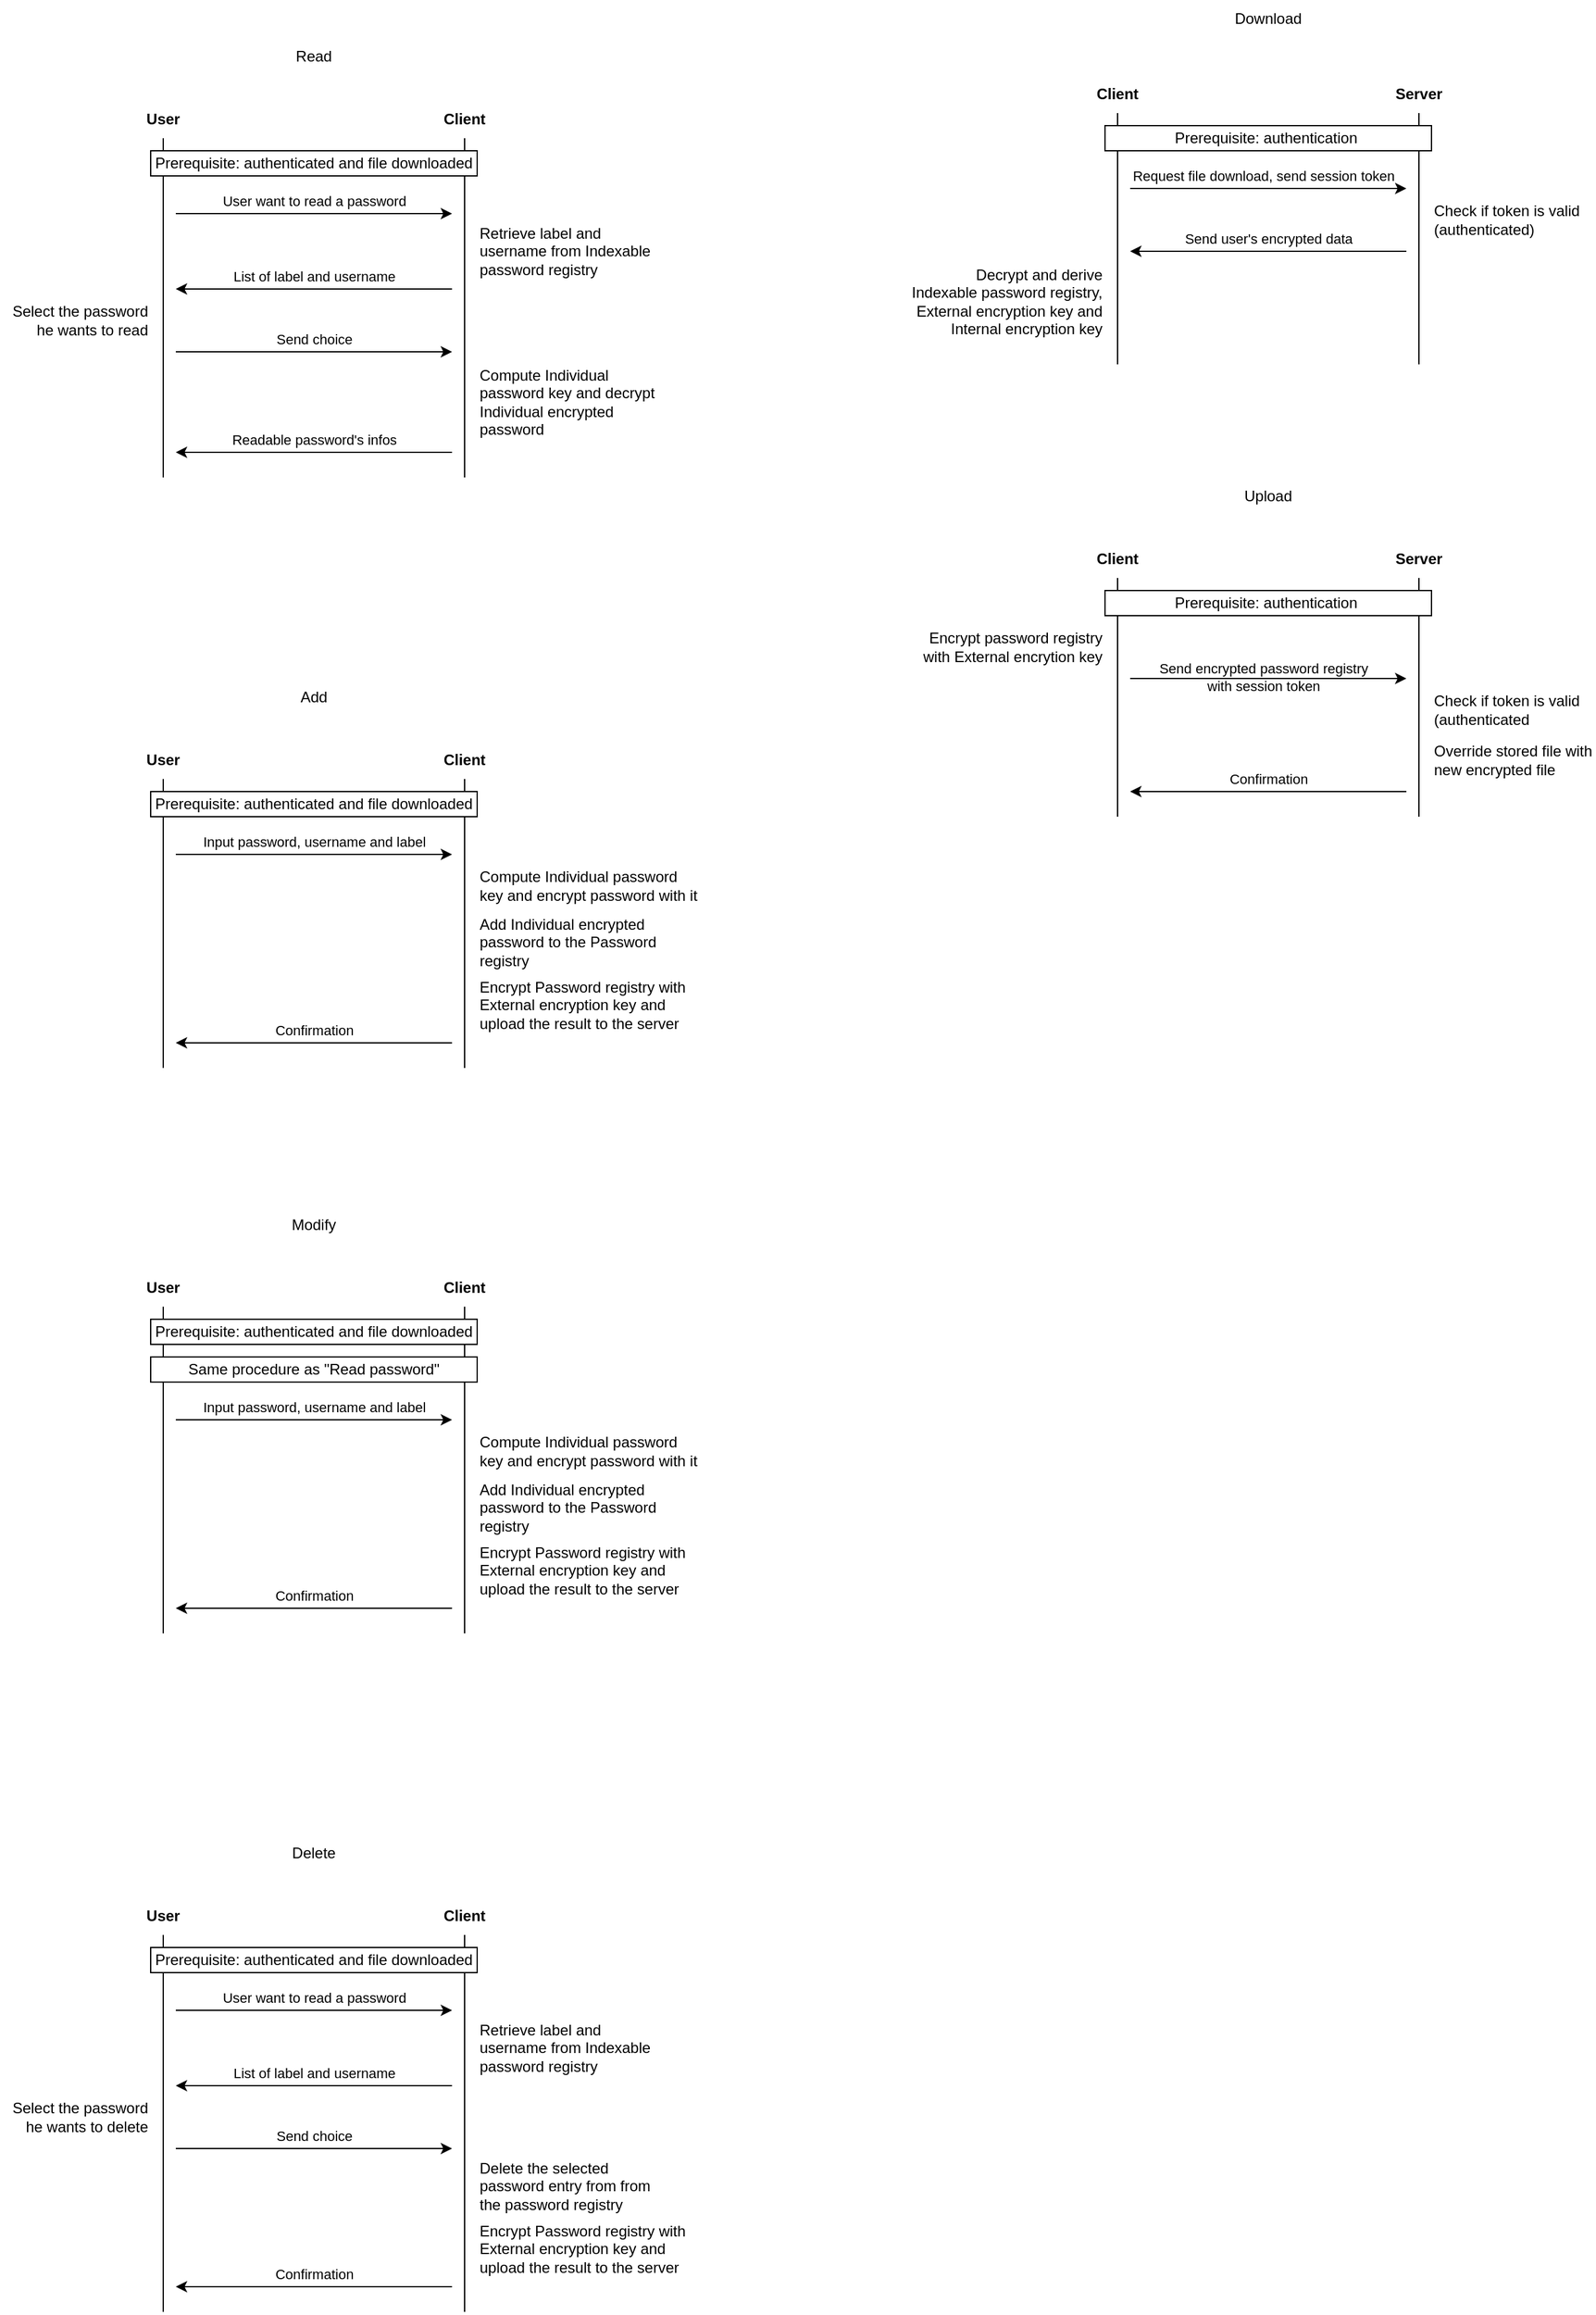 <mxfile version="16.0.3" type="device"><diagram id="xi-ua9bSNLlEJ8gw3VJK" name="Page-1"><mxGraphModel dx="1205" dy="1785" grid="1" gridSize="10" guides="1" tooltips="1" connect="1" arrows="1" fold="1" page="1" pageScale="1" pageWidth="827" pageHeight="1169" math="0" shadow="0"><root><mxCell id="0"/><mxCell id="1" parent="0"/><mxCell id="cC4LJfOHujo3h2dFxIUL-6" value="" style="endArrow=none;html=1;rounded=0;" edge="1" parent="1"><mxGeometry width="50" height="50" relative="1" as="geometry"><mxPoint x="480" y="280" as="sourcePoint"/><mxPoint x="480" y="80" as="targetPoint"/></mxGeometry></mxCell><mxCell id="cC4LJfOHujo3h2dFxIUL-7" value="Client" style="text;html=1;strokeColor=none;fillColor=none;align=center;verticalAlign=middle;whiteSpace=wrap;rounded=0;fontStyle=1" vertex="1" parent="1"><mxGeometry x="440" y="50" width="80" height="30" as="geometry"/></mxCell><mxCell id="cC4LJfOHujo3h2dFxIUL-8" value="" style="endArrow=none;html=1;rounded=0;" edge="1" parent="1"><mxGeometry width="50" height="50" relative="1" as="geometry"><mxPoint x="720" y="280" as="sourcePoint"/><mxPoint x="720" y="80" as="targetPoint"/></mxGeometry></mxCell><mxCell id="cC4LJfOHujo3h2dFxIUL-9" value="Server" style="text;html=1;strokeColor=none;fillColor=none;align=center;verticalAlign=middle;whiteSpace=wrap;rounded=0;fontStyle=1" vertex="1" parent="1"><mxGeometry x="680" y="50" width="80" height="30" as="geometry"/></mxCell><mxCell id="cC4LJfOHujo3h2dFxIUL-10" value="" style="endArrow=classic;html=1;rounded=0;" edge="1" parent="1"><mxGeometry width="50" height="50" relative="1" as="geometry"><mxPoint x="490" y="140" as="sourcePoint"/><mxPoint x="710" y="140" as="targetPoint"/></mxGeometry></mxCell><mxCell id="cC4LJfOHujo3h2dFxIUL-11" value="Request file download, send session token" style="edgeLabel;html=1;align=center;verticalAlign=middle;resizable=0;points=[];" vertex="1" connectable="0" parent="cC4LJfOHujo3h2dFxIUL-10"><mxGeometry x="-0.446" relative="1" as="geometry"><mxPoint x="45" y="-10" as="offset"/></mxGeometry></mxCell><mxCell id="cC4LJfOHujo3h2dFxIUL-12" value="Prerequisite: authentication&amp;nbsp;" style="rounded=0;whiteSpace=wrap;html=1;" vertex="1" parent="1"><mxGeometry x="470" y="90" width="260" height="20" as="geometry"/></mxCell><mxCell id="cC4LJfOHujo3h2dFxIUL-15" value="Check if token is valid (authenticated)" style="text;html=1;strokeColor=none;fillColor=none;align=left;verticalAlign=middle;whiteSpace=wrap;rounded=0;" vertex="1" parent="1"><mxGeometry x="730" y="150" width="120" height="30" as="geometry"/></mxCell><mxCell id="cC4LJfOHujo3h2dFxIUL-16" value="Send user's encrypted data" style="endArrow=classic;html=1;rounded=0;" edge="1" parent="1"><mxGeometry y="-10" width="50" height="50" relative="1" as="geometry"><mxPoint x="710" y="190" as="sourcePoint"/><mxPoint x="490" y="190" as="targetPoint"/><mxPoint as="offset"/></mxGeometry></mxCell><mxCell id="cC4LJfOHujo3h2dFxIUL-17" value="Decrypt and derive&lt;br&gt;Indexable password registry,&lt;br&gt;External encryption key and Internal encryption key" style="text;html=1;strokeColor=none;fillColor=none;align=right;verticalAlign=middle;whiteSpace=wrap;rounded=0;" vertex="1" parent="1"><mxGeometry x="310" y="200" width="160" height="60" as="geometry"/></mxCell><mxCell id="cC4LJfOHujo3h2dFxIUL-18" value="" style="endArrow=none;html=1;rounded=0;" edge="1" parent="1"><mxGeometry width="50" height="50" relative="1" as="geometry"><mxPoint x="480" y="640" as="sourcePoint"/><mxPoint x="480" y="450" as="targetPoint"/></mxGeometry></mxCell><mxCell id="cC4LJfOHujo3h2dFxIUL-19" value="Client" style="text;html=1;strokeColor=none;fillColor=none;align=center;verticalAlign=middle;whiteSpace=wrap;rounded=0;fontStyle=1" vertex="1" parent="1"><mxGeometry x="440" y="420" width="80" height="30" as="geometry"/></mxCell><mxCell id="cC4LJfOHujo3h2dFxIUL-20" value="" style="endArrow=none;html=1;rounded=0;" edge="1" parent="1"><mxGeometry width="50" height="50" relative="1" as="geometry"><mxPoint x="720" y="640" as="sourcePoint"/><mxPoint x="720" y="450" as="targetPoint"/></mxGeometry></mxCell><mxCell id="cC4LJfOHujo3h2dFxIUL-21" value="Server" style="text;html=1;strokeColor=none;fillColor=none;align=center;verticalAlign=middle;whiteSpace=wrap;rounded=0;fontStyle=1" vertex="1" parent="1"><mxGeometry x="680" y="420" width="80" height="30" as="geometry"/></mxCell><mxCell id="cC4LJfOHujo3h2dFxIUL-22" value="" style="endArrow=classic;html=1;rounded=0;" edge="1" parent="1"><mxGeometry width="50" height="50" relative="1" as="geometry"><mxPoint x="490" y="530" as="sourcePoint"/><mxPoint x="710" y="530" as="targetPoint"/></mxGeometry></mxCell><mxCell id="cC4LJfOHujo3h2dFxIUL-23" value="Send encrypted password registry&lt;br&gt;with session token" style="edgeLabel;html=1;align=center;verticalAlign=middle;resizable=0;points=[];labelBackgroundColor=none;" vertex="1" connectable="0" parent="cC4LJfOHujo3h2dFxIUL-22"><mxGeometry x="-0.446" relative="1" as="geometry"><mxPoint x="45" y="-1" as="offset"/></mxGeometry></mxCell><mxCell id="cC4LJfOHujo3h2dFxIUL-24" value="Prerequisite: authentication&amp;nbsp;" style="rounded=0;whiteSpace=wrap;html=1;" vertex="1" parent="1"><mxGeometry x="470" y="460" width="260" height="20" as="geometry"/></mxCell><mxCell id="cC4LJfOHujo3h2dFxIUL-25" value="Check if token is valid (authenticated" style="text;html=1;strokeColor=none;fillColor=none;align=left;verticalAlign=middle;whiteSpace=wrap;rounded=0;" vertex="1" parent="1"><mxGeometry x="730" y="540" width="120" height="30" as="geometry"/></mxCell><mxCell id="cC4LJfOHujo3h2dFxIUL-26" value="Confirmation" style="endArrow=classic;html=1;rounded=0;" edge="1" parent="1"><mxGeometry y="-10" width="50" height="50" relative="1" as="geometry"><mxPoint x="710" y="620" as="sourcePoint"/><mxPoint x="490" y="620" as="targetPoint"/><mxPoint as="offset"/></mxGeometry></mxCell><mxCell id="cC4LJfOHujo3h2dFxIUL-27" value="Encrypt password registry with External encrytion key" style="text;html=1;strokeColor=none;fillColor=none;align=right;verticalAlign=middle;whiteSpace=wrap;rounded=0;" vertex="1" parent="1"><mxGeometry x="310" y="490" width="160" height="30" as="geometry"/></mxCell><mxCell id="cC4LJfOHujo3h2dFxIUL-28" value="Download" style="text;html=1;strokeColor=none;fillColor=none;align=center;verticalAlign=middle;whiteSpace=wrap;rounded=0;" vertex="1" parent="1"><mxGeometry x="570" y="-10" width="60" height="30" as="geometry"/></mxCell><mxCell id="cC4LJfOHujo3h2dFxIUL-29" value="Upload" style="text;html=1;strokeColor=none;fillColor=none;align=center;verticalAlign=middle;whiteSpace=wrap;rounded=0;" vertex="1" parent="1"><mxGeometry x="570" y="370" width="60" height="30" as="geometry"/></mxCell><mxCell id="cC4LJfOHujo3h2dFxIUL-30" value="Override stored file with new encrypted file" style="text;html=1;strokeColor=none;fillColor=none;align=left;verticalAlign=middle;whiteSpace=wrap;rounded=0;" vertex="1" parent="1"><mxGeometry x="730" y="580" width="130" height="30" as="geometry"/></mxCell><mxCell id="cC4LJfOHujo3h2dFxIUL-31" value="" style="endArrow=none;html=1;rounded=0;" edge="1" parent="1"><mxGeometry width="50" height="50" relative="1" as="geometry"><mxPoint x="-280" y="370" as="sourcePoint"/><mxPoint x="-280.0" y="100" as="targetPoint"/></mxGeometry></mxCell><mxCell id="cC4LJfOHujo3h2dFxIUL-32" value="User" style="text;html=1;strokeColor=none;fillColor=none;align=center;verticalAlign=middle;whiteSpace=wrap;rounded=0;fontStyle=1" vertex="1" parent="1"><mxGeometry x="-320" y="70" width="80" height="30" as="geometry"/></mxCell><mxCell id="cC4LJfOHujo3h2dFxIUL-33" value="" style="endArrow=none;html=1;rounded=0;" edge="1" parent="1"><mxGeometry width="50" height="50" relative="1" as="geometry"><mxPoint x="-40" y="370" as="sourcePoint"/><mxPoint x="-40" y="100" as="targetPoint"/></mxGeometry></mxCell><mxCell id="cC4LJfOHujo3h2dFxIUL-34" value="Client" style="text;html=1;strokeColor=none;fillColor=none;align=center;verticalAlign=middle;whiteSpace=wrap;rounded=0;fontStyle=1" vertex="1" parent="1"><mxGeometry x="-80" y="70" width="80" height="30" as="geometry"/></mxCell><mxCell id="cC4LJfOHujo3h2dFxIUL-35" value="" style="endArrow=classic;html=1;rounded=0;" edge="1" parent="1"><mxGeometry width="50" height="50" relative="1" as="geometry"><mxPoint x="-270.0" y="160" as="sourcePoint"/><mxPoint x="-50" y="160" as="targetPoint"/></mxGeometry></mxCell><mxCell id="cC4LJfOHujo3h2dFxIUL-36" value="User want to read a password" style="edgeLabel;html=1;align=center;verticalAlign=middle;resizable=0;points=[];labelBackgroundColor=none;" vertex="1" connectable="0" parent="cC4LJfOHujo3h2dFxIUL-35"><mxGeometry x="-0.446" relative="1" as="geometry"><mxPoint x="49" y="-10" as="offset"/></mxGeometry></mxCell><mxCell id="cC4LJfOHujo3h2dFxIUL-37" value="Prerequisite: authenticated and file downloaded" style="rounded=0;whiteSpace=wrap;html=1;" vertex="1" parent="1"><mxGeometry x="-290" y="110" width="260" height="20" as="geometry"/></mxCell><mxCell id="cC4LJfOHujo3h2dFxIUL-39" value="List of label and username" style="endArrow=classic;html=1;rounded=0;" edge="1" parent="1"><mxGeometry y="-10" width="50" height="50" relative="1" as="geometry"><mxPoint x="-50" y="220" as="sourcePoint"/><mxPoint x="-270.0" y="220" as="targetPoint"/><mxPoint as="offset"/></mxGeometry></mxCell><mxCell id="cC4LJfOHujo3h2dFxIUL-41" value="Read" style="text;html=1;strokeColor=none;fillColor=none;align=center;verticalAlign=middle;whiteSpace=wrap;rounded=0;" vertex="1" parent="1"><mxGeometry x="-190" y="20" width="60" height="30" as="geometry"/></mxCell><mxCell id="cC4LJfOHujo3h2dFxIUL-42" value="Retrieve label and username from Indexable password registry" style="text;html=1;strokeColor=none;fillColor=none;align=left;verticalAlign=middle;whiteSpace=wrap;rounded=0;" vertex="1" parent="1"><mxGeometry x="-30" y="170" width="150" height="40" as="geometry"/></mxCell><mxCell id="cC4LJfOHujo3h2dFxIUL-43" value="Select the password he wants to read" style="text;html=1;strokeColor=none;fillColor=none;align=right;verticalAlign=middle;whiteSpace=wrap;rounded=0;" vertex="1" parent="1"><mxGeometry x="-410" y="230" width="120" height="30" as="geometry"/></mxCell><mxCell id="cC4LJfOHujo3h2dFxIUL-44" value="" style="endArrow=classic;html=1;rounded=0;" edge="1" parent="1"><mxGeometry width="50" height="50" relative="1" as="geometry"><mxPoint x="-270.0" y="270.0" as="sourcePoint"/><mxPoint x="-50" y="270.0" as="targetPoint"/></mxGeometry></mxCell><mxCell id="cC4LJfOHujo3h2dFxIUL-45" value="Send choice" style="edgeLabel;html=1;align=center;verticalAlign=middle;resizable=0;points=[];labelBackgroundColor=none;" vertex="1" connectable="0" parent="cC4LJfOHujo3h2dFxIUL-44"><mxGeometry x="-0.446" relative="1" as="geometry"><mxPoint x="49" y="-10" as="offset"/></mxGeometry></mxCell><mxCell id="cC4LJfOHujo3h2dFxIUL-46" value="Readable password's infos" style="endArrow=classic;html=1;rounded=0;" edge="1" parent="1"><mxGeometry y="-10" width="50" height="50" relative="1" as="geometry"><mxPoint x="-50" y="350" as="sourcePoint"/><mxPoint x="-270.0" y="350" as="targetPoint"/><mxPoint as="offset"/></mxGeometry></mxCell><mxCell id="cC4LJfOHujo3h2dFxIUL-48" value="Compute Individual password key and decrypt Individual encrypted password" style="text;html=1;strokeColor=none;fillColor=none;align=left;verticalAlign=middle;whiteSpace=wrap;rounded=0;" vertex="1" parent="1"><mxGeometry x="-30" y="280" width="150" height="60" as="geometry"/></mxCell><mxCell id="cC4LJfOHujo3h2dFxIUL-83" value="" style="endArrow=none;html=1;rounded=0;" edge="1" parent="1"><mxGeometry width="50" height="50" relative="1" as="geometry"><mxPoint x="-280" y="840" as="sourcePoint"/><mxPoint x="-280" y="610" as="targetPoint"/></mxGeometry></mxCell><mxCell id="cC4LJfOHujo3h2dFxIUL-84" value="User" style="text;html=1;strokeColor=none;fillColor=none;align=center;verticalAlign=middle;whiteSpace=wrap;rounded=0;fontStyle=1" vertex="1" parent="1"><mxGeometry x="-320" y="580" width="80" height="30" as="geometry"/></mxCell><mxCell id="cC4LJfOHujo3h2dFxIUL-85" value="" style="endArrow=none;html=1;rounded=0;" edge="1" parent="1"><mxGeometry width="50" height="50" relative="1" as="geometry"><mxPoint x="-40" y="840" as="sourcePoint"/><mxPoint x="-40" y="610" as="targetPoint"/></mxGeometry></mxCell><mxCell id="cC4LJfOHujo3h2dFxIUL-86" value="Client" style="text;html=1;strokeColor=none;fillColor=none;align=center;verticalAlign=middle;whiteSpace=wrap;rounded=0;fontStyle=1" vertex="1" parent="1"><mxGeometry x="-80" y="580" width="80" height="30" as="geometry"/></mxCell><mxCell id="cC4LJfOHujo3h2dFxIUL-87" value="" style="endArrow=classic;html=1;rounded=0;" edge="1" parent="1"><mxGeometry width="50" height="50" relative="1" as="geometry"><mxPoint x="-270" y="670" as="sourcePoint"/><mxPoint x="-50" y="670" as="targetPoint"/></mxGeometry></mxCell><mxCell id="cC4LJfOHujo3h2dFxIUL-88" value="Input password, username and label" style="edgeLabel;html=1;align=center;verticalAlign=middle;resizable=0;points=[];labelBackgroundColor=none;" vertex="1" connectable="0" parent="cC4LJfOHujo3h2dFxIUL-87"><mxGeometry x="-0.446" relative="1" as="geometry"><mxPoint x="49" y="-10" as="offset"/></mxGeometry></mxCell><mxCell id="cC4LJfOHujo3h2dFxIUL-89" value="Prerequisite: authenticated and file downloaded" style="rounded=0;whiteSpace=wrap;html=1;" vertex="1" parent="1"><mxGeometry x="-290" y="620" width="260" height="20" as="geometry"/></mxCell><mxCell id="cC4LJfOHujo3h2dFxIUL-90" value="Confirmation" style="endArrow=classic;html=1;rounded=0;" edge="1" parent="1"><mxGeometry y="-10" width="50" height="50" relative="1" as="geometry"><mxPoint x="-50" y="820" as="sourcePoint"/><mxPoint x="-270" y="820" as="targetPoint"/><mxPoint as="offset"/></mxGeometry></mxCell><mxCell id="cC4LJfOHujo3h2dFxIUL-92" value="Add" style="text;html=1;strokeColor=none;fillColor=none;align=center;verticalAlign=middle;whiteSpace=wrap;rounded=0;" vertex="1" parent="1"><mxGeometry x="-190" y="530" width="60" height="30" as="geometry"/></mxCell><mxCell id="cC4LJfOHujo3h2dFxIUL-98" value="Compute Individual password key and encrypt password with it" style="text;html=1;strokeColor=none;fillColor=none;align=left;verticalAlign=middle;whiteSpace=wrap;rounded=0;" vertex="1" parent="1"><mxGeometry x="-30" y="680" width="180" height="30" as="geometry"/></mxCell><mxCell id="cC4LJfOHujo3h2dFxIUL-100" value="Add Individual encrypted password to the Password registry" style="text;html=1;strokeColor=none;fillColor=none;align=left;verticalAlign=middle;whiteSpace=wrap;rounded=0;" vertex="1" parent="1"><mxGeometry x="-30" y="720" width="180" height="40" as="geometry"/></mxCell><mxCell id="cC4LJfOHujo3h2dFxIUL-101" value="Encrypt Password registry with External encryption key and upload the result to the server" style="text;html=1;strokeColor=none;fillColor=none;align=left;verticalAlign=middle;whiteSpace=wrap;rounded=0;" vertex="1" parent="1"><mxGeometry x="-30" y="770" width="180" height="40" as="geometry"/></mxCell><mxCell id="cC4LJfOHujo3h2dFxIUL-102" value="" style="endArrow=none;html=1;rounded=0;" edge="1" parent="1"><mxGeometry width="50" height="50" relative="1" as="geometry"><mxPoint x="-280" y="1290" as="sourcePoint"/><mxPoint x="-280" y="1030" as="targetPoint"/></mxGeometry></mxCell><mxCell id="cC4LJfOHujo3h2dFxIUL-103" value="User" style="text;html=1;strokeColor=none;fillColor=none;align=center;verticalAlign=middle;whiteSpace=wrap;rounded=0;fontStyle=1" vertex="1" parent="1"><mxGeometry x="-320" y="1000" width="80" height="30" as="geometry"/></mxCell><mxCell id="cC4LJfOHujo3h2dFxIUL-104" value="" style="endArrow=none;html=1;rounded=0;" edge="1" parent="1"><mxGeometry width="50" height="50" relative="1" as="geometry"><mxPoint x="-40" y="1290" as="sourcePoint"/><mxPoint x="-40" y="1030" as="targetPoint"/></mxGeometry></mxCell><mxCell id="cC4LJfOHujo3h2dFxIUL-105" value="Client" style="text;html=1;strokeColor=none;fillColor=none;align=center;verticalAlign=middle;whiteSpace=wrap;rounded=0;fontStyle=1" vertex="1" parent="1"><mxGeometry x="-80" y="1000" width="80" height="30" as="geometry"/></mxCell><mxCell id="cC4LJfOHujo3h2dFxIUL-106" value="" style="endArrow=classic;html=1;rounded=0;" edge="1" parent="1"><mxGeometry width="50" height="50" relative="1" as="geometry"><mxPoint x="-270" y="1120" as="sourcePoint"/><mxPoint x="-50" y="1120" as="targetPoint"/></mxGeometry></mxCell><mxCell id="cC4LJfOHujo3h2dFxIUL-107" value="Input password, username and label" style="edgeLabel;html=1;align=center;verticalAlign=middle;resizable=0;points=[];labelBackgroundColor=none;" vertex="1" connectable="0" parent="cC4LJfOHujo3h2dFxIUL-106"><mxGeometry x="-0.446" relative="1" as="geometry"><mxPoint x="49" y="-10" as="offset"/></mxGeometry></mxCell><mxCell id="cC4LJfOHujo3h2dFxIUL-108" value="Prerequisite: authenticated and file downloaded" style="rounded=0;whiteSpace=wrap;html=1;" vertex="1" parent="1"><mxGeometry x="-290" y="1040" width="260" height="20" as="geometry"/></mxCell><mxCell id="cC4LJfOHujo3h2dFxIUL-109" value="Confirmation" style="endArrow=classic;html=1;rounded=0;" edge="1" parent="1"><mxGeometry y="-10" width="50" height="50" relative="1" as="geometry"><mxPoint x="-50" y="1270" as="sourcePoint"/><mxPoint x="-270" y="1270" as="targetPoint"/><mxPoint as="offset"/></mxGeometry></mxCell><mxCell id="cC4LJfOHujo3h2dFxIUL-110" value="Modify" style="text;html=1;strokeColor=none;fillColor=none;align=center;verticalAlign=middle;whiteSpace=wrap;rounded=0;" vertex="1" parent="1"><mxGeometry x="-190" y="950" width="60" height="30" as="geometry"/></mxCell><mxCell id="cC4LJfOHujo3h2dFxIUL-114" value="Same procedure as &quot;Read password&quot;" style="rounded=0;whiteSpace=wrap;html=1;" vertex="1" parent="1"><mxGeometry x="-290" y="1070" width="260" height="20" as="geometry"/></mxCell><mxCell id="cC4LJfOHujo3h2dFxIUL-115" value="Compute Individual password key and encrypt password with it" style="text;html=1;strokeColor=none;fillColor=none;align=left;verticalAlign=middle;whiteSpace=wrap;rounded=0;" vertex="1" parent="1"><mxGeometry x="-30" y="1130" width="180" height="30" as="geometry"/></mxCell><mxCell id="cC4LJfOHujo3h2dFxIUL-116" value="Add Individual encrypted password to the Password registry" style="text;html=1;strokeColor=none;fillColor=none;align=left;verticalAlign=middle;whiteSpace=wrap;rounded=0;" vertex="1" parent="1"><mxGeometry x="-30" y="1170" width="180" height="40" as="geometry"/></mxCell><mxCell id="cC4LJfOHujo3h2dFxIUL-117" value="Encrypt Password registry with External encryption key and upload the result to the server" style="text;html=1;strokeColor=none;fillColor=none;align=left;verticalAlign=middle;whiteSpace=wrap;rounded=0;" vertex="1" parent="1"><mxGeometry x="-30" y="1220" width="180" height="40" as="geometry"/></mxCell><mxCell id="cC4LJfOHujo3h2dFxIUL-131" value="" style="endArrow=none;html=1;rounded=0;" edge="1" parent="1"><mxGeometry width="50" height="50" relative="1" as="geometry"><mxPoint x="-280" y="1830" as="sourcePoint"/><mxPoint x="-280.0" y="1530" as="targetPoint"/></mxGeometry></mxCell><mxCell id="cC4LJfOHujo3h2dFxIUL-132" value="User" style="text;html=1;strokeColor=none;fillColor=none;align=center;verticalAlign=middle;whiteSpace=wrap;rounded=0;fontStyle=1" vertex="1" parent="1"><mxGeometry x="-320" y="1500" width="80" height="30" as="geometry"/></mxCell><mxCell id="cC4LJfOHujo3h2dFxIUL-133" value="" style="endArrow=none;html=1;rounded=0;" edge="1" parent="1"><mxGeometry width="50" height="50" relative="1" as="geometry"><mxPoint x="-40" y="1830" as="sourcePoint"/><mxPoint x="-40" y="1530" as="targetPoint"/></mxGeometry></mxCell><mxCell id="cC4LJfOHujo3h2dFxIUL-134" value="Client" style="text;html=1;strokeColor=none;fillColor=none;align=center;verticalAlign=middle;whiteSpace=wrap;rounded=0;fontStyle=1" vertex="1" parent="1"><mxGeometry x="-80" y="1500" width="80" height="30" as="geometry"/></mxCell><mxCell id="cC4LJfOHujo3h2dFxIUL-135" value="" style="endArrow=classic;html=1;rounded=0;" edge="1" parent="1"><mxGeometry width="50" height="50" relative="1" as="geometry"><mxPoint x="-270.0" y="1590" as="sourcePoint"/><mxPoint x="-50" y="1590" as="targetPoint"/></mxGeometry></mxCell><mxCell id="cC4LJfOHujo3h2dFxIUL-136" value="User want to read a password" style="edgeLabel;html=1;align=center;verticalAlign=middle;resizable=0;points=[];labelBackgroundColor=none;" vertex="1" connectable="0" parent="cC4LJfOHujo3h2dFxIUL-135"><mxGeometry x="-0.446" relative="1" as="geometry"><mxPoint x="49" y="-10" as="offset"/></mxGeometry></mxCell><mxCell id="cC4LJfOHujo3h2dFxIUL-137" value="Prerequisite: authenticated and file downloaded" style="rounded=0;whiteSpace=wrap;html=1;" vertex="1" parent="1"><mxGeometry x="-290" y="1540" width="260" height="20" as="geometry"/></mxCell><mxCell id="cC4LJfOHujo3h2dFxIUL-138" value="List of label and username" style="endArrow=classic;html=1;rounded=0;" edge="1" parent="1"><mxGeometry y="-10" width="50" height="50" relative="1" as="geometry"><mxPoint x="-50" y="1650" as="sourcePoint"/><mxPoint x="-270.0" y="1650" as="targetPoint"/><mxPoint as="offset"/></mxGeometry></mxCell><mxCell id="cC4LJfOHujo3h2dFxIUL-140" value="Delete" style="text;html=1;strokeColor=none;fillColor=none;align=center;verticalAlign=middle;whiteSpace=wrap;rounded=0;" vertex="1" parent="1"><mxGeometry x="-190" y="1450" width="60" height="30" as="geometry"/></mxCell><mxCell id="cC4LJfOHujo3h2dFxIUL-141" value="Retrieve label and username from Indexable password registry" style="text;html=1;strokeColor=none;fillColor=none;align=left;verticalAlign=middle;whiteSpace=wrap;rounded=0;" vertex="1" parent="1"><mxGeometry x="-30" y="1600" width="150" height="40" as="geometry"/></mxCell><mxCell id="cC4LJfOHujo3h2dFxIUL-142" value="Select the password he wants to delete" style="text;html=1;strokeColor=none;fillColor=none;align=right;verticalAlign=middle;whiteSpace=wrap;rounded=0;" vertex="1" parent="1"><mxGeometry x="-410" y="1660" width="120" height="30" as="geometry"/></mxCell><mxCell id="cC4LJfOHujo3h2dFxIUL-143" value="" style="endArrow=classic;html=1;rounded=0;" edge="1" parent="1"><mxGeometry width="50" height="50" relative="1" as="geometry"><mxPoint x="-270" y="1700" as="sourcePoint"/><mxPoint x="-50" y="1700" as="targetPoint"/></mxGeometry></mxCell><mxCell id="cC4LJfOHujo3h2dFxIUL-144" value="Send choice" style="edgeLabel;html=1;align=center;verticalAlign=middle;resizable=0;points=[];labelBackgroundColor=none;" vertex="1" connectable="0" parent="cC4LJfOHujo3h2dFxIUL-143"><mxGeometry x="-0.446" relative="1" as="geometry"><mxPoint x="49" y="-10" as="offset"/></mxGeometry></mxCell><mxCell id="cC4LJfOHujo3h2dFxIUL-145" value="Confirmation" style="endArrow=classic;html=1;rounded=0;" edge="1" parent="1"><mxGeometry y="-10" width="50" height="50" relative="1" as="geometry"><mxPoint x="-50" y="1810" as="sourcePoint"/><mxPoint x="-270" y="1810" as="targetPoint"/><mxPoint as="offset"/></mxGeometry></mxCell><mxCell id="cC4LJfOHujo3h2dFxIUL-146" value="Delete the selected password entry from from the password registry&amp;nbsp;" style="text;html=1;strokeColor=none;fillColor=none;align=left;verticalAlign=middle;whiteSpace=wrap;rounded=0;" vertex="1" parent="1"><mxGeometry x="-30" y="1710" width="150" height="40" as="geometry"/></mxCell><mxCell id="cC4LJfOHujo3h2dFxIUL-147" value="Encrypt Password registry with External encryption key and upload the result to the server" style="text;html=1;strokeColor=none;fillColor=none;align=left;verticalAlign=middle;whiteSpace=wrap;rounded=0;" vertex="1" parent="1"><mxGeometry x="-30" y="1760" width="170" height="40" as="geometry"/></mxCell></root></mxGraphModel></diagram></mxfile>
